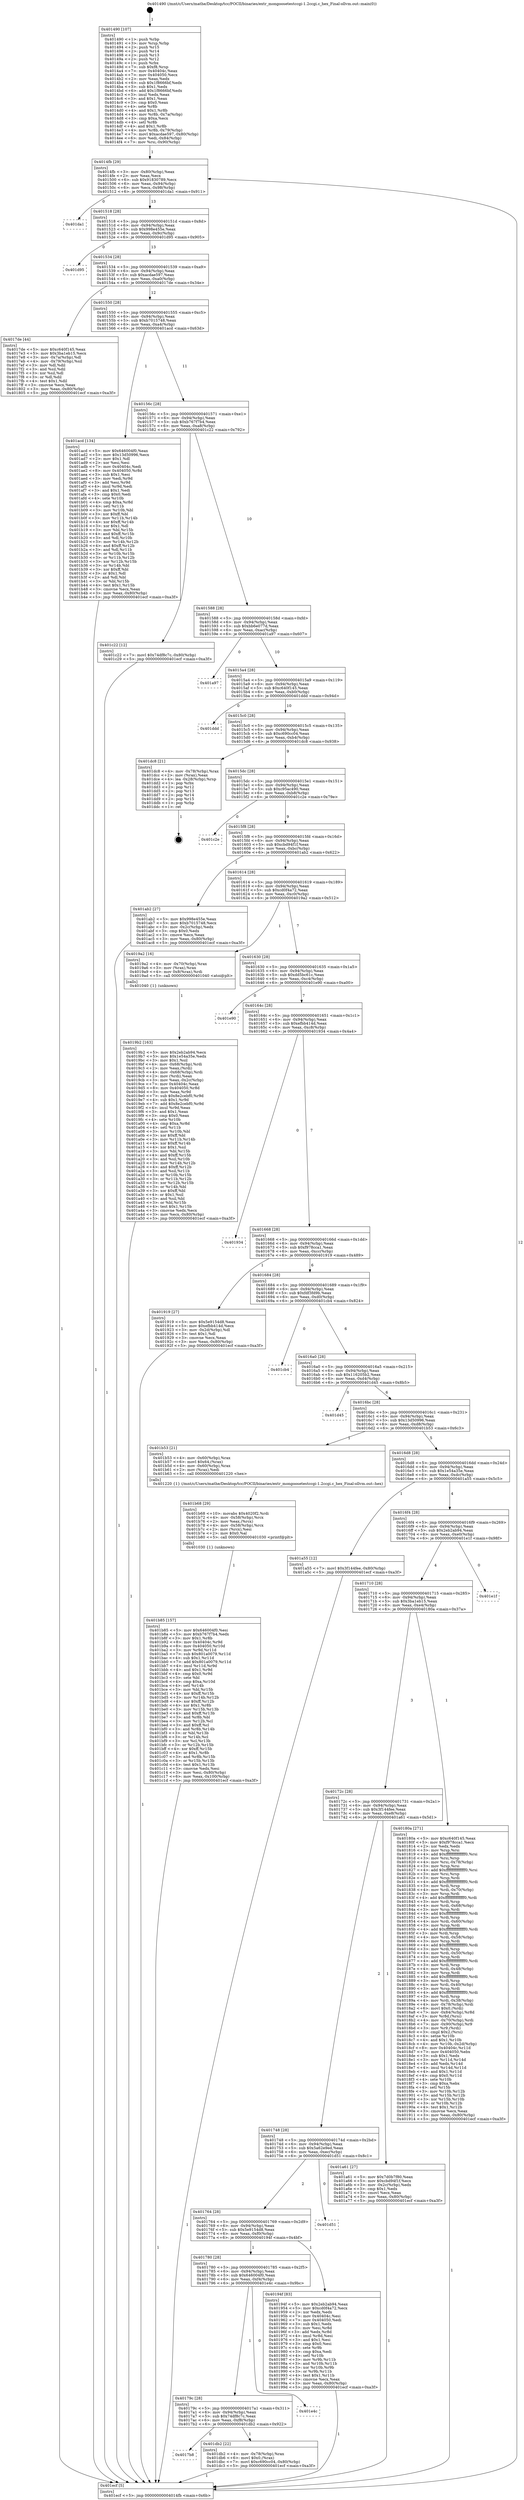 digraph "0x401490" {
  label = "0x401490 (/mnt/c/Users/mathe/Desktop/tcc/POCII/binaries/extr_mongoosetestccgi-1.2ccgi.c_hex_Final-ollvm.out::main(0))"
  labelloc = "t"
  node[shape=record]

  Entry [label="",width=0.3,height=0.3,shape=circle,fillcolor=black,style=filled]
  "0x4014fb" [label="{
     0x4014fb [29]\l
     | [instrs]\l
     &nbsp;&nbsp;0x4014fb \<+3\>: mov -0x80(%rbp),%eax\l
     &nbsp;&nbsp;0x4014fe \<+2\>: mov %eax,%ecx\l
     &nbsp;&nbsp;0x401500 \<+6\>: sub $0x91830789,%ecx\l
     &nbsp;&nbsp;0x401506 \<+6\>: mov %eax,-0x94(%rbp)\l
     &nbsp;&nbsp;0x40150c \<+6\>: mov %ecx,-0x98(%rbp)\l
     &nbsp;&nbsp;0x401512 \<+6\>: je 0000000000401da1 \<main+0x911\>\l
  }"]
  "0x401da1" [label="{
     0x401da1\l
  }", style=dashed]
  "0x401518" [label="{
     0x401518 [28]\l
     | [instrs]\l
     &nbsp;&nbsp;0x401518 \<+5\>: jmp 000000000040151d \<main+0x8d\>\l
     &nbsp;&nbsp;0x40151d \<+6\>: mov -0x94(%rbp),%eax\l
     &nbsp;&nbsp;0x401523 \<+5\>: sub $0x998e455e,%eax\l
     &nbsp;&nbsp;0x401528 \<+6\>: mov %eax,-0x9c(%rbp)\l
     &nbsp;&nbsp;0x40152e \<+6\>: je 0000000000401d95 \<main+0x905\>\l
  }"]
  Exit [label="",width=0.3,height=0.3,shape=circle,fillcolor=black,style=filled,peripheries=2]
  "0x401d95" [label="{
     0x401d95\l
  }", style=dashed]
  "0x401534" [label="{
     0x401534 [28]\l
     | [instrs]\l
     &nbsp;&nbsp;0x401534 \<+5\>: jmp 0000000000401539 \<main+0xa9\>\l
     &nbsp;&nbsp;0x401539 \<+6\>: mov -0x94(%rbp),%eax\l
     &nbsp;&nbsp;0x40153f \<+5\>: sub $0xacdae597,%eax\l
     &nbsp;&nbsp;0x401544 \<+6\>: mov %eax,-0xa0(%rbp)\l
     &nbsp;&nbsp;0x40154a \<+6\>: je 00000000004017de \<main+0x34e\>\l
  }"]
  "0x4017b8" [label="{
     0x4017b8\l
  }", style=dashed]
  "0x4017de" [label="{
     0x4017de [44]\l
     | [instrs]\l
     &nbsp;&nbsp;0x4017de \<+5\>: mov $0xc640f145,%eax\l
     &nbsp;&nbsp;0x4017e3 \<+5\>: mov $0x3ba1eb15,%ecx\l
     &nbsp;&nbsp;0x4017e8 \<+3\>: mov -0x7a(%rbp),%dl\l
     &nbsp;&nbsp;0x4017eb \<+4\>: mov -0x79(%rbp),%sil\l
     &nbsp;&nbsp;0x4017ef \<+3\>: mov %dl,%dil\l
     &nbsp;&nbsp;0x4017f2 \<+3\>: and %sil,%dil\l
     &nbsp;&nbsp;0x4017f5 \<+3\>: xor %sil,%dl\l
     &nbsp;&nbsp;0x4017f8 \<+3\>: or %dl,%dil\l
     &nbsp;&nbsp;0x4017fb \<+4\>: test $0x1,%dil\l
     &nbsp;&nbsp;0x4017ff \<+3\>: cmovne %ecx,%eax\l
     &nbsp;&nbsp;0x401802 \<+3\>: mov %eax,-0x80(%rbp)\l
     &nbsp;&nbsp;0x401805 \<+5\>: jmp 0000000000401ecf \<main+0xa3f\>\l
  }"]
  "0x401550" [label="{
     0x401550 [28]\l
     | [instrs]\l
     &nbsp;&nbsp;0x401550 \<+5\>: jmp 0000000000401555 \<main+0xc5\>\l
     &nbsp;&nbsp;0x401555 \<+6\>: mov -0x94(%rbp),%eax\l
     &nbsp;&nbsp;0x40155b \<+5\>: sub $0xb7015748,%eax\l
     &nbsp;&nbsp;0x401560 \<+6\>: mov %eax,-0xa4(%rbp)\l
     &nbsp;&nbsp;0x401566 \<+6\>: je 0000000000401acd \<main+0x63d\>\l
  }"]
  "0x401ecf" [label="{
     0x401ecf [5]\l
     | [instrs]\l
     &nbsp;&nbsp;0x401ecf \<+5\>: jmp 00000000004014fb \<main+0x6b\>\l
  }"]
  "0x401490" [label="{
     0x401490 [107]\l
     | [instrs]\l
     &nbsp;&nbsp;0x401490 \<+1\>: push %rbp\l
     &nbsp;&nbsp;0x401491 \<+3\>: mov %rsp,%rbp\l
     &nbsp;&nbsp;0x401494 \<+2\>: push %r15\l
     &nbsp;&nbsp;0x401496 \<+2\>: push %r14\l
     &nbsp;&nbsp;0x401498 \<+2\>: push %r13\l
     &nbsp;&nbsp;0x40149a \<+2\>: push %r12\l
     &nbsp;&nbsp;0x40149c \<+1\>: push %rbx\l
     &nbsp;&nbsp;0x40149d \<+7\>: sub $0xf8,%rsp\l
     &nbsp;&nbsp;0x4014a4 \<+7\>: mov 0x40404c,%eax\l
     &nbsp;&nbsp;0x4014ab \<+7\>: mov 0x404050,%ecx\l
     &nbsp;&nbsp;0x4014b2 \<+2\>: mov %eax,%edx\l
     &nbsp;&nbsp;0x4014b4 \<+6\>: sub $0x1f8666bf,%edx\l
     &nbsp;&nbsp;0x4014ba \<+3\>: sub $0x1,%edx\l
     &nbsp;&nbsp;0x4014bd \<+6\>: add $0x1f8666bf,%edx\l
     &nbsp;&nbsp;0x4014c3 \<+3\>: imul %edx,%eax\l
     &nbsp;&nbsp;0x4014c6 \<+3\>: and $0x1,%eax\l
     &nbsp;&nbsp;0x4014c9 \<+3\>: cmp $0x0,%eax\l
     &nbsp;&nbsp;0x4014cc \<+4\>: sete %r8b\l
     &nbsp;&nbsp;0x4014d0 \<+4\>: and $0x1,%r8b\l
     &nbsp;&nbsp;0x4014d4 \<+4\>: mov %r8b,-0x7a(%rbp)\l
     &nbsp;&nbsp;0x4014d8 \<+3\>: cmp $0xa,%ecx\l
     &nbsp;&nbsp;0x4014db \<+4\>: setl %r8b\l
     &nbsp;&nbsp;0x4014df \<+4\>: and $0x1,%r8b\l
     &nbsp;&nbsp;0x4014e3 \<+4\>: mov %r8b,-0x79(%rbp)\l
     &nbsp;&nbsp;0x4014e7 \<+7\>: movl $0xacdae597,-0x80(%rbp)\l
     &nbsp;&nbsp;0x4014ee \<+6\>: mov %edi,-0x84(%rbp)\l
     &nbsp;&nbsp;0x4014f4 \<+7\>: mov %rsi,-0x90(%rbp)\l
  }"]
  "0x401db2" [label="{
     0x401db2 [22]\l
     | [instrs]\l
     &nbsp;&nbsp;0x401db2 \<+4\>: mov -0x78(%rbp),%rax\l
     &nbsp;&nbsp;0x401db6 \<+6\>: movl $0x0,(%rax)\l
     &nbsp;&nbsp;0x401dbc \<+7\>: movl $0xc690cc04,-0x80(%rbp)\l
     &nbsp;&nbsp;0x401dc3 \<+5\>: jmp 0000000000401ecf \<main+0xa3f\>\l
  }"]
  "0x401acd" [label="{
     0x401acd [134]\l
     | [instrs]\l
     &nbsp;&nbsp;0x401acd \<+5\>: mov $0x646004f0,%eax\l
     &nbsp;&nbsp;0x401ad2 \<+5\>: mov $0x13d50996,%ecx\l
     &nbsp;&nbsp;0x401ad7 \<+2\>: mov $0x1,%dl\l
     &nbsp;&nbsp;0x401ad9 \<+2\>: xor %esi,%esi\l
     &nbsp;&nbsp;0x401adb \<+7\>: mov 0x40404c,%edi\l
     &nbsp;&nbsp;0x401ae2 \<+8\>: mov 0x404050,%r8d\l
     &nbsp;&nbsp;0x401aea \<+3\>: sub $0x1,%esi\l
     &nbsp;&nbsp;0x401aed \<+3\>: mov %edi,%r9d\l
     &nbsp;&nbsp;0x401af0 \<+3\>: add %esi,%r9d\l
     &nbsp;&nbsp;0x401af3 \<+4\>: imul %r9d,%edi\l
     &nbsp;&nbsp;0x401af7 \<+3\>: and $0x1,%edi\l
     &nbsp;&nbsp;0x401afa \<+3\>: cmp $0x0,%edi\l
     &nbsp;&nbsp;0x401afd \<+4\>: sete %r10b\l
     &nbsp;&nbsp;0x401b01 \<+4\>: cmp $0xa,%r8d\l
     &nbsp;&nbsp;0x401b05 \<+4\>: setl %r11b\l
     &nbsp;&nbsp;0x401b09 \<+3\>: mov %r10b,%bl\l
     &nbsp;&nbsp;0x401b0c \<+3\>: xor $0xff,%bl\l
     &nbsp;&nbsp;0x401b0f \<+3\>: mov %r11b,%r14b\l
     &nbsp;&nbsp;0x401b12 \<+4\>: xor $0xff,%r14b\l
     &nbsp;&nbsp;0x401b16 \<+3\>: xor $0x1,%dl\l
     &nbsp;&nbsp;0x401b19 \<+3\>: mov %bl,%r15b\l
     &nbsp;&nbsp;0x401b1c \<+4\>: and $0xff,%r15b\l
     &nbsp;&nbsp;0x401b20 \<+3\>: and %dl,%r10b\l
     &nbsp;&nbsp;0x401b23 \<+3\>: mov %r14b,%r12b\l
     &nbsp;&nbsp;0x401b26 \<+4\>: and $0xff,%r12b\l
     &nbsp;&nbsp;0x401b2a \<+3\>: and %dl,%r11b\l
     &nbsp;&nbsp;0x401b2d \<+3\>: or %r10b,%r15b\l
     &nbsp;&nbsp;0x401b30 \<+3\>: or %r11b,%r12b\l
     &nbsp;&nbsp;0x401b33 \<+3\>: xor %r12b,%r15b\l
     &nbsp;&nbsp;0x401b36 \<+3\>: or %r14b,%bl\l
     &nbsp;&nbsp;0x401b39 \<+3\>: xor $0xff,%bl\l
     &nbsp;&nbsp;0x401b3c \<+3\>: or $0x1,%dl\l
     &nbsp;&nbsp;0x401b3f \<+2\>: and %dl,%bl\l
     &nbsp;&nbsp;0x401b41 \<+3\>: or %bl,%r15b\l
     &nbsp;&nbsp;0x401b44 \<+4\>: test $0x1,%r15b\l
     &nbsp;&nbsp;0x401b48 \<+3\>: cmovne %ecx,%eax\l
     &nbsp;&nbsp;0x401b4b \<+3\>: mov %eax,-0x80(%rbp)\l
     &nbsp;&nbsp;0x401b4e \<+5\>: jmp 0000000000401ecf \<main+0xa3f\>\l
  }"]
  "0x40156c" [label="{
     0x40156c [28]\l
     | [instrs]\l
     &nbsp;&nbsp;0x40156c \<+5\>: jmp 0000000000401571 \<main+0xe1\>\l
     &nbsp;&nbsp;0x401571 \<+6\>: mov -0x94(%rbp),%eax\l
     &nbsp;&nbsp;0x401577 \<+5\>: sub $0xb767f7b4,%eax\l
     &nbsp;&nbsp;0x40157c \<+6\>: mov %eax,-0xa8(%rbp)\l
     &nbsp;&nbsp;0x401582 \<+6\>: je 0000000000401c22 \<main+0x792\>\l
  }"]
  "0x40179c" [label="{
     0x40179c [28]\l
     | [instrs]\l
     &nbsp;&nbsp;0x40179c \<+5\>: jmp 00000000004017a1 \<main+0x311\>\l
     &nbsp;&nbsp;0x4017a1 \<+6\>: mov -0x94(%rbp),%eax\l
     &nbsp;&nbsp;0x4017a7 \<+5\>: sub $0x74df8c7c,%eax\l
     &nbsp;&nbsp;0x4017ac \<+6\>: mov %eax,-0xf8(%rbp)\l
     &nbsp;&nbsp;0x4017b2 \<+6\>: je 0000000000401db2 \<main+0x922\>\l
  }"]
  "0x401c22" [label="{
     0x401c22 [12]\l
     | [instrs]\l
     &nbsp;&nbsp;0x401c22 \<+7\>: movl $0x74df8c7c,-0x80(%rbp)\l
     &nbsp;&nbsp;0x401c29 \<+5\>: jmp 0000000000401ecf \<main+0xa3f\>\l
  }"]
  "0x401588" [label="{
     0x401588 [28]\l
     | [instrs]\l
     &nbsp;&nbsp;0x401588 \<+5\>: jmp 000000000040158d \<main+0xfd\>\l
     &nbsp;&nbsp;0x40158d \<+6\>: mov -0x94(%rbp),%eax\l
     &nbsp;&nbsp;0x401593 \<+5\>: sub $0xbb6e077d,%eax\l
     &nbsp;&nbsp;0x401598 \<+6\>: mov %eax,-0xac(%rbp)\l
     &nbsp;&nbsp;0x40159e \<+6\>: je 0000000000401a97 \<main+0x607\>\l
  }"]
  "0x401e4c" [label="{
     0x401e4c\l
  }", style=dashed]
  "0x401a97" [label="{
     0x401a97\l
  }", style=dashed]
  "0x4015a4" [label="{
     0x4015a4 [28]\l
     | [instrs]\l
     &nbsp;&nbsp;0x4015a4 \<+5\>: jmp 00000000004015a9 \<main+0x119\>\l
     &nbsp;&nbsp;0x4015a9 \<+6\>: mov -0x94(%rbp),%eax\l
     &nbsp;&nbsp;0x4015af \<+5\>: sub $0xc640f145,%eax\l
     &nbsp;&nbsp;0x4015b4 \<+6\>: mov %eax,-0xb0(%rbp)\l
     &nbsp;&nbsp;0x4015ba \<+6\>: je 0000000000401ddd \<main+0x94d\>\l
  }"]
  "0x401b85" [label="{
     0x401b85 [157]\l
     | [instrs]\l
     &nbsp;&nbsp;0x401b85 \<+5\>: mov $0x646004f0,%esi\l
     &nbsp;&nbsp;0x401b8a \<+5\>: mov $0xb767f7b4,%edx\l
     &nbsp;&nbsp;0x401b8f \<+3\>: mov $0x1,%r8b\l
     &nbsp;&nbsp;0x401b92 \<+8\>: mov 0x40404c,%r9d\l
     &nbsp;&nbsp;0x401b9a \<+8\>: mov 0x404050,%r10d\l
     &nbsp;&nbsp;0x401ba2 \<+3\>: mov %r9d,%r11d\l
     &nbsp;&nbsp;0x401ba5 \<+7\>: sub $0x801a0079,%r11d\l
     &nbsp;&nbsp;0x401bac \<+4\>: sub $0x1,%r11d\l
     &nbsp;&nbsp;0x401bb0 \<+7\>: add $0x801a0079,%r11d\l
     &nbsp;&nbsp;0x401bb7 \<+4\>: imul %r11d,%r9d\l
     &nbsp;&nbsp;0x401bbb \<+4\>: and $0x1,%r9d\l
     &nbsp;&nbsp;0x401bbf \<+4\>: cmp $0x0,%r9d\l
     &nbsp;&nbsp;0x401bc3 \<+3\>: sete %bl\l
     &nbsp;&nbsp;0x401bc6 \<+4\>: cmp $0xa,%r10d\l
     &nbsp;&nbsp;0x401bca \<+4\>: setl %r14b\l
     &nbsp;&nbsp;0x401bce \<+3\>: mov %bl,%r15b\l
     &nbsp;&nbsp;0x401bd1 \<+4\>: xor $0xff,%r15b\l
     &nbsp;&nbsp;0x401bd5 \<+3\>: mov %r14b,%r12b\l
     &nbsp;&nbsp;0x401bd8 \<+4\>: xor $0xff,%r12b\l
     &nbsp;&nbsp;0x401bdc \<+4\>: xor $0x1,%r8b\l
     &nbsp;&nbsp;0x401be0 \<+3\>: mov %r15b,%r13b\l
     &nbsp;&nbsp;0x401be3 \<+4\>: and $0xff,%r13b\l
     &nbsp;&nbsp;0x401be7 \<+3\>: and %r8b,%bl\l
     &nbsp;&nbsp;0x401bea \<+3\>: mov %r12b,%cl\l
     &nbsp;&nbsp;0x401bed \<+3\>: and $0xff,%cl\l
     &nbsp;&nbsp;0x401bf0 \<+3\>: and %r8b,%r14b\l
     &nbsp;&nbsp;0x401bf3 \<+3\>: or %bl,%r13b\l
     &nbsp;&nbsp;0x401bf6 \<+3\>: or %r14b,%cl\l
     &nbsp;&nbsp;0x401bf9 \<+3\>: xor %cl,%r13b\l
     &nbsp;&nbsp;0x401bfc \<+3\>: or %r12b,%r15b\l
     &nbsp;&nbsp;0x401bff \<+4\>: xor $0xff,%r15b\l
     &nbsp;&nbsp;0x401c03 \<+4\>: or $0x1,%r8b\l
     &nbsp;&nbsp;0x401c07 \<+3\>: and %r8b,%r15b\l
     &nbsp;&nbsp;0x401c0a \<+3\>: or %r15b,%r13b\l
     &nbsp;&nbsp;0x401c0d \<+4\>: test $0x1,%r13b\l
     &nbsp;&nbsp;0x401c11 \<+3\>: cmovne %edx,%esi\l
     &nbsp;&nbsp;0x401c14 \<+3\>: mov %esi,-0x80(%rbp)\l
     &nbsp;&nbsp;0x401c17 \<+6\>: mov %eax,-0x100(%rbp)\l
     &nbsp;&nbsp;0x401c1d \<+5\>: jmp 0000000000401ecf \<main+0xa3f\>\l
  }"]
  "0x401ddd" [label="{
     0x401ddd\l
  }", style=dashed]
  "0x4015c0" [label="{
     0x4015c0 [28]\l
     | [instrs]\l
     &nbsp;&nbsp;0x4015c0 \<+5\>: jmp 00000000004015c5 \<main+0x135\>\l
     &nbsp;&nbsp;0x4015c5 \<+6\>: mov -0x94(%rbp),%eax\l
     &nbsp;&nbsp;0x4015cb \<+5\>: sub $0xc690cc04,%eax\l
     &nbsp;&nbsp;0x4015d0 \<+6\>: mov %eax,-0xb4(%rbp)\l
     &nbsp;&nbsp;0x4015d6 \<+6\>: je 0000000000401dc8 \<main+0x938\>\l
  }"]
  "0x401b68" [label="{
     0x401b68 [29]\l
     | [instrs]\l
     &nbsp;&nbsp;0x401b68 \<+10\>: movabs $0x4020f2,%rdi\l
     &nbsp;&nbsp;0x401b72 \<+4\>: mov -0x58(%rbp),%rcx\l
     &nbsp;&nbsp;0x401b76 \<+2\>: mov %eax,(%rcx)\l
     &nbsp;&nbsp;0x401b78 \<+4\>: mov -0x58(%rbp),%rcx\l
     &nbsp;&nbsp;0x401b7c \<+2\>: mov (%rcx),%esi\l
     &nbsp;&nbsp;0x401b7e \<+2\>: mov $0x0,%al\l
     &nbsp;&nbsp;0x401b80 \<+5\>: call 0000000000401030 \<printf@plt\>\l
     | [calls]\l
     &nbsp;&nbsp;0x401030 \{1\} (unknown)\l
  }"]
  "0x401dc8" [label="{
     0x401dc8 [21]\l
     | [instrs]\l
     &nbsp;&nbsp;0x401dc8 \<+4\>: mov -0x78(%rbp),%rax\l
     &nbsp;&nbsp;0x401dcc \<+2\>: mov (%rax),%eax\l
     &nbsp;&nbsp;0x401dce \<+4\>: lea -0x28(%rbp),%rsp\l
     &nbsp;&nbsp;0x401dd2 \<+1\>: pop %rbx\l
     &nbsp;&nbsp;0x401dd3 \<+2\>: pop %r12\l
     &nbsp;&nbsp;0x401dd5 \<+2\>: pop %r13\l
     &nbsp;&nbsp;0x401dd7 \<+2\>: pop %r14\l
     &nbsp;&nbsp;0x401dd9 \<+2\>: pop %r15\l
     &nbsp;&nbsp;0x401ddb \<+1\>: pop %rbp\l
     &nbsp;&nbsp;0x401ddc \<+1\>: ret\l
  }"]
  "0x4015dc" [label="{
     0x4015dc [28]\l
     | [instrs]\l
     &nbsp;&nbsp;0x4015dc \<+5\>: jmp 00000000004015e1 \<main+0x151\>\l
     &nbsp;&nbsp;0x4015e1 \<+6\>: mov -0x94(%rbp),%eax\l
     &nbsp;&nbsp;0x4015e7 \<+5\>: sub $0xc95ac490,%eax\l
     &nbsp;&nbsp;0x4015ec \<+6\>: mov %eax,-0xb8(%rbp)\l
     &nbsp;&nbsp;0x4015f2 \<+6\>: je 0000000000401c2e \<main+0x79e\>\l
  }"]
  "0x4019b2" [label="{
     0x4019b2 [163]\l
     | [instrs]\l
     &nbsp;&nbsp;0x4019b2 \<+5\>: mov $0x2eb2ab94,%ecx\l
     &nbsp;&nbsp;0x4019b7 \<+5\>: mov $0x1e54a35e,%edx\l
     &nbsp;&nbsp;0x4019bc \<+3\>: mov $0x1,%sil\l
     &nbsp;&nbsp;0x4019bf \<+4\>: mov -0x68(%rbp),%rdi\l
     &nbsp;&nbsp;0x4019c3 \<+2\>: mov %eax,(%rdi)\l
     &nbsp;&nbsp;0x4019c5 \<+4\>: mov -0x68(%rbp),%rdi\l
     &nbsp;&nbsp;0x4019c9 \<+2\>: mov (%rdi),%eax\l
     &nbsp;&nbsp;0x4019cb \<+3\>: mov %eax,-0x2c(%rbp)\l
     &nbsp;&nbsp;0x4019ce \<+7\>: mov 0x40404c,%eax\l
     &nbsp;&nbsp;0x4019d5 \<+8\>: mov 0x404050,%r8d\l
     &nbsp;&nbsp;0x4019dd \<+3\>: mov %eax,%r9d\l
     &nbsp;&nbsp;0x4019e0 \<+7\>: sub $0x8e2cebf0,%r9d\l
     &nbsp;&nbsp;0x4019e7 \<+4\>: sub $0x1,%r9d\l
     &nbsp;&nbsp;0x4019eb \<+7\>: add $0x8e2cebf0,%r9d\l
     &nbsp;&nbsp;0x4019f2 \<+4\>: imul %r9d,%eax\l
     &nbsp;&nbsp;0x4019f6 \<+3\>: and $0x1,%eax\l
     &nbsp;&nbsp;0x4019f9 \<+3\>: cmp $0x0,%eax\l
     &nbsp;&nbsp;0x4019fc \<+4\>: sete %r10b\l
     &nbsp;&nbsp;0x401a00 \<+4\>: cmp $0xa,%r8d\l
     &nbsp;&nbsp;0x401a04 \<+4\>: setl %r11b\l
     &nbsp;&nbsp;0x401a08 \<+3\>: mov %r10b,%bl\l
     &nbsp;&nbsp;0x401a0b \<+3\>: xor $0xff,%bl\l
     &nbsp;&nbsp;0x401a0e \<+3\>: mov %r11b,%r14b\l
     &nbsp;&nbsp;0x401a11 \<+4\>: xor $0xff,%r14b\l
     &nbsp;&nbsp;0x401a15 \<+4\>: xor $0x1,%sil\l
     &nbsp;&nbsp;0x401a19 \<+3\>: mov %bl,%r15b\l
     &nbsp;&nbsp;0x401a1c \<+4\>: and $0xff,%r15b\l
     &nbsp;&nbsp;0x401a20 \<+3\>: and %sil,%r10b\l
     &nbsp;&nbsp;0x401a23 \<+3\>: mov %r14b,%r12b\l
     &nbsp;&nbsp;0x401a26 \<+4\>: and $0xff,%r12b\l
     &nbsp;&nbsp;0x401a2a \<+3\>: and %sil,%r11b\l
     &nbsp;&nbsp;0x401a2d \<+3\>: or %r10b,%r15b\l
     &nbsp;&nbsp;0x401a30 \<+3\>: or %r11b,%r12b\l
     &nbsp;&nbsp;0x401a33 \<+3\>: xor %r12b,%r15b\l
     &nbsp;&nbsp;0x401a36 \<+3\>: or %r14b,%bl\l
     &nbsp;&nbsp;0x401a39 \<+3\>: xor $0xff,%bl\l
     &nbsp;&nbsp;0x401a3c \<+4\>: or $0x1,%sil\l
     &nbsp;&nbsp;0x401a40 \<+3\>: and %sil,%bl\l
     &nbsp;&nbsp;0x401a43 \<+3\>: or %bl,%r15b\l
     &nbsp;&nbsp;0x401a46 \<+4\>: test $0x1,%r15b\l
     &nbsp;&nbsp;0x401a4a \<+3\>: cmovne %edx,%ecx\l
     &nbsp;&nbsp;0x401a4d \<+3\>: mov %ecx,-0x80(%rbp)\l
     &nbsp;&nbsp;0x401a50 \<+5\>: jmp 0000000000401ecf \<main+0xa3f\>\l
  }"]
  "0x401c2e" [label="{
     0x401c2e\l
  }", style=dashed]
  "0x4015f8" [label="{
     0x4015f8 [28]\l
     | [instrs]\l
     &nbsp;&nbsp;0x4015f8 \<+5\>: jmp 00000000004015fd \<main+0x16d\>\l
     &nbsp;&nbsp;0x4015fd \<+6\>: mov -0x94(%rbp),%eax\l
     &nbsp;&nbsp;0x401603 \<+5\>: sub $0xcbd94f1f,%eax\l
     &nbsp;&nbsp;0x401608 \<+6\>: mov %eax,-0xbc(%rbp)\l
     &nbsp;&nbsp;0x40160e \<+6\>: je 0000000000401ab2 \<main+0x622\>\l
  }"]
  "0x401780" [label="{
     0x401780 [28]\l
     | [instrs]\l
     &nbsp;&nbsp;0x401780 \<+5\>: jmp 0000000000401785 \<main+0x2f5\>\l
     &nbsp;&nbsp;0x401785 \<+6\>: mov -0x94(%rbp),%eax\l
     &nbsp;&nbsp;0x40178b \<+5\>: sub $0x646004f0,%eax\l
     &nbsp;&nbsp;0x401790 \<+6\>: mov %eax,-0xf4(%rbp)\l
     &nbsp;&nbsp;0x401796 \<+6\>: je 0000000000401e4c \<main+0x9bc\>\l
  }"]
  "0x401ab2" [label="{
     0x401ab2 [27]\l
     | [instrs]\l
     &nbsp;&nbsp;0x401ab2 \<+5\>: mov $0x998e455e,%eax\l
     &nbsp;&nbsp;0x401ab7 \<+5\>: mov $0xb7015748,%ecx\l
     &nbsp;&nbsp;0x401abc \<+3\>: mov -0x2c(%rbp),%edx\l
     &nbsp;&nbsp;0x401abf \<+3\>: cmp $0x0,%edx\l
     &nbsp;&nbsp;0x401ac2 \<+3\>: cmove %ecx,%eax\l
     &nbsp;&nbsp;0x401ac5 \<+3\>: mov %eax,-0x80(%rbp)\l
     &nbsp;&nbsp;0x401ac8 \<+5\>: jmp 0000000000401ecf \<main+0xa3f\>\l
  }"]
  "0x401614" [label="{
     0x401614 [28]\l
     | [instrs]\l
     &nbsp;&nbsp;0x401614 \<+5\>: jmp 0000000000401619 \<main+0x189\>\l
     &nbsp;&nbsp;0x401619 \<+6\>: mov -0x94(%rbp),%eax\l
     &nbsp;&nbsp;0x40161f \<+5\>: sub $0xcd0f4a72,%eax\l
     &nbsp;&nbsp;0x401624 \<+6\>: mov %eax,-0xc0(%rbp)\l
     &nbsp;&nbsp;0x40162a \<+6\>: je 00000000004019a2 \<main+0x512\>\l
  }"]
  "0x40194f" [label="{
     0x40194f [83]\l
     | [instrs]\l
     &nbsp;&nbsp;0x40194f \<+5\>: mov $0x2eb2ab94,%eax\l
     &nbsp;&nbsp;0x401954 \<+5\>: mov $0xcd0f4a72,%ecx\l
     &nbsp;&nbsp;0x401959 \<+2\>: xor %edx,%edx\l
     &nbsp;&nbsp;0x40195b \<+7\>: mov 0x40404c,%esi\l
     &nbsp;&nbsp;0x401962 \<+7\>: mov 0x404050,%edi\l
     &nbsp;&nbsp;0x401969 \<+3\>: sub $0x1,%edx\l
     &nbsp;&nbsp;0x40196c \<+3\>: mov %esi,%r8d\l
     &nbsp;&nbsp;0x40196f \<+3\>: add %edx,%r8d\l
     &nbsp;&nbsp;0x401972 \<+4\>: imul %r8d,%esi\l
     &nbsp;&nbsp;0x401976 \<+3\>: and $0x1,%esi\l
     &nbsp;&nbsp;0x401979 \<+3\>: cmp $0x0,%esi\l
     &nbsp;&nbsp;0x40197c \<+4\>: sete %r9b\l
     &nbsp;&nbsp;0x401980 \<+3\>: cmp $0xa,%edi\l
     &nbsp;&nbsp;0x401983 \<+4\>: setl %r10b\l
     &nbsp;&nbsp;0x401987 \<+3\>: mov %r9b,%r11b\l
     &nbsp;&nbsp;0x40198a \<+3\>: and %r10b,%r11b\l
     &nbsp;&nbsp;0x40198d \<+3\>: xor %r10b,%r9b\l
     &nbsp;&nbsp;0x401990 \<+3\>: or %r9b,%r11b\l
     &nbsp;&nbsp;0x401993 \<+4\>: test $0x1,%r11b\l
     &nbsp;&nbsp;0x401997 \<+3\>: cmovne %ecx,%eax\l
     &nbsp;&nbsp;0x40199a \<+3\>: mov %eax,-0x80(%rbp)\l
     &nbsp;&nbsp;0x40199d \<+5\>: jmp 0000000000401ecf \<main+0xa3f\>\l
  }"]
  "0x4019a2" [label="{
     0x4019a2 [16]\l
     | [instrs]\l
     &nbsp;&nbsp;0x4019a2 \<+4\>: mov -0x70(%rbp),%rax\l
     &nbsp;&nbsp;0x4019a6 \<+3\>: mov (%rax),%rax\l
     &nbsp;&nbsp;0x4019a9 \<+4\>: mov 0x8(%rax),%rdi\l
     &nbsp;&nbsp;0x4019ad \<+5\>: call 0000000000401040 \<atoi@plt\>\l
     | [calls]\l
     &nbsp;&nbsp;0x401040 \{1\} (unknown)\l
  }"]
  "0x401630" [label="{
     0x401630 [28]\l
     | [instrs]\l
     &nbsp;&nbsp;0x401630 \<+5\>: jmp 0000000000401635 \<main+0x1a5\>\l
     &nbsp;&nbsp;0x401635 \<+6\>: mov -0x94(%rbp),%eax\l
     &nbsp;&nbsp;0x40163b \<+5\>: sub $0xdd5bc61c,%eax\l
     &nbsp;&nbsp;0x401640 \<+6\>: mov %eax,-0xc4(%rbp)\l
     &nbsp;&nbsp;0x401646 \<+6\>: je 0000000000401e90 \<main+0xa00\>\l
  }"]
  "0x401764" [label="{
     0x401764 [28]\l
     | [instrs]\l
     &nbsp;&nbsp;0x401764 \<+5\>: jmp 0000000000401769 \<main+0x2d9\>\l
     &nbsp;&nbsp;0x401769 \<+6\>: mov -0x94(%rbp),%eax\l
     &nbsp;&nbsp;0x40176f \<+5\>: sub $0x5e9154d8,%eax\l
     &nbsp;&nbsp;0x401774 \<+6\>: mov %eax,-0xf0(%rbp)\l
     &nbsp;&nbsp;0x40177a \<+6\>: je 000000000040194f \<main+0x4bf\>\l
  }"]
  "0x401e90" [label="{
     0x401e90\l
  }", style=dashed]
  "0x40164c" [label="{
     0x40164c [28]\l
     | [instrs]\l
     &nbsp;&nbsp;0x40164c \<+5\>: jmp 0000000000401651 \<main+0x1c1\>\l
     &nbsp;&nbsp;0x401651 \<+6\>: mov -0x94(%rbp),%eax\l
     &nbsp;&nbsp;0x401657 \<+5\>: sub $0xefbb414d,%eax\l
     &nbsp;&nbsp;0x40165c \<+6\>: mov %eax,-0xc8(%rbp)\l
     &nbsp;&nbsp;0x401662 \<+6\>: je 0000000000401934 \<main+0x4a4\>\l
  }"]
  "0x401d51" [label="{
     0x401d51\l
  }", style=dashed]
  "0x401934" [label="{
     0x401934\l
  }", style=dashed]
  "0x401668" [label="{
     0x401668 [28]\l
     | [instrs]\l
     &nbsp;&nbsp;0x401668 \<+5\>: jmp 000000000040166d \<main+0x1dd\>\l
     &nbsp;&nbsp;0x40166d \<+6\>: mov -0x94(%rbp),%eax\l
     &nbsp;&nbsp;0x401673 \<+5\>: sub $0xf978cca1,%eax\l
     &nbsp;&nbsp;0x401678 \<+6\>: mov %eax,-0xcc(%rbp)\l
     &nbsp;&nbsp;0x40167e \<+6\>: je 0000000000401919 \<main+0x489\>\l
  }"]
  "0x401748" [label="{
     0x401748 [28]\l
     | [instrs]\l
     &nbsp;&nbsp;0x401748 \<+5\>: jmp 000000000040174d \<main+0x2bd\>\l
     &nbsp;&nbsp;0x40174d \<+6\>: mov -0x94(%rbp),%eax\l
     &nbsp;&nbsp;0x401753 \<+5\>: sub $0x5a62e9ed,%eax\l
     &nbsp;&nbsp;0x401758 \<+6\>: mov %eax,-0xec(%rbp)\l
     &nbsp;&nbsp;0x40175e \<+6\>: je 0000000000401d51 \<main+0x8c1\>\l
  }"]
  "0x401919" [label="{
     0x401919 [27]\l
     | [instrs]\l
     &nbsp;&nbsp;0x401919 \<+5\>: mov $0x5e9154d8,%eax\l
     &nbsp;&nbsp;0x40191e \<+5\>: mov $0xefbb414d,%ecx\l
     &nbsp;&nbsp;0x401923 \<+3\>: mov -0x2d(%rbp),%dl\l
     &nbsp;&nbsp;0x401926 \<+3\>: test $0x1,%dl\l
     &nbsp;&nbsp;0x401929 \<+3\>: cmovne %ecx,%eax\l
     &nbsp;&nbsp;0x40192c \<+3\>: mov %eax,-0x80(%rbp)\l
     &nbsp;&nbsp;0x40192f \<+5\>: jmp 0000000000401ecf \<main+0xa3f\>\l
  }"]
  "0x401684" [label="{
     0x401684 [28]\l
     | [instrs]\l
     &nbsp;&nbsp;0x401684 \<+5\>: jmp 0000000000401689 \<main+0x1f9\>\l
     &nbsp;&nbsp;0x401689 \<+6\>: mov -0x94(%rbp),%eax\l
     &nbsp;&nbsp;0x40168f \<+5\>: sub $0xfdf3fd9b,%eax\l
     &nbsp;&nbsp;0x401694 \<+6\>: mov %eax,-0xd0(%rbp)\l
     &nbsp;&nbsp;0x40169a \<+6\>: je 0000000000401cb4 \<main+0x824\>\l
  }"]
  "0x401a61" [label="{
     0x401a61 [27]\l
     | [instrs]\l
     &nbsp;&nbsp;0x401a61 \<+5\>: mov $0x7d0b7f80,%eax\l
     &nbsp;&nbsp;0x401a66 \<+5\>: mov $0xcbd94f1f,%ecx\l
     &nbsp;&nbsp;0x401a6b \<+3\>: mov -0x2c(%rbp),%edx\l
     &nbsp;&nbsp;0x401a6e \<+3\>: cmp $0x1,%edx\l
     &nbsp;&nbsp;0x401a71 \<+3\>: cmovl %ecx,%eax\l
     &nbsp;&nbsp;0x401a74 \<+3\>: mov %eax,-0x80(%rbp)\l
     &nbsp;&nbsp;0x401a77 \<+5\>: jmp 0000000000401ecf \<main+0xa3f\>\l
  }"]
  "0x401cb4" [label="{
     0x401cb4\l
  }", style=dashed]
  "0x4016a0" [label="{
     0x4016a0 [28]\l
     | [instrs]\l
     &nbsp;&nbsp;0x4016a0 \<+5\>: jmp 00000000004016a5 \<main+0x215\>\l
     &nbsp;&nbsp;0x4016a5 \<+6\>: mov -0x94(%rbp),%eax\l
     &nbsp;&nbsp;0x4016ab \<+5\>: sub $0x116205b2,%eax\l
     &nbsp;&nbsp;0x4016b0 \<+6\>: mov %eax,-0xd4(%rbp)\l
     &nbsp;&nbsp;0x4016b6 \<+6\>: je 0000000000401d45 \<main+0x8b5\>\l
  }"]
  "0x40172c" [label="{
     0x40172c [28]\l
     | [instrs]\l
     &nbsp;&nbsp;0x40172c \<+5\>: jmp 0000000000401731 \<main+0x2a1\>\l
     &nbsp;&nbsp;0x401731 \<+6\>: mov -0x94(%rbp),%eax\l
     &nbsp;&nbsp;0x401737 \<+5\>: sub $0x3f144fee,%eax\l
     &nbsp;&nbsp;0x40173c \<+6\>: mov %eax,-0xe8(%rbp)\l
     &nbsp;&nbsp;0x401742 \<+6\>: je 0000000000401a61 \<main+0x5d1\>\l
  }"]
  "0x401d45" [label="{
     0x401d45\l
  }", style=dashed]
  "0x4016bc" [label="{
     0x4016bc [28]\l
     | [instrs]\l
     &nbsp;&nbsp;0x4016bc \<+5\>: jmp 00000000004016c1 \<main+0x231\>\l
     &nbsp;&nbsp;0x4016c1 \<+6\>: mov -0x94(%rbp),%eax\l
     &nbsp;&nbsp;0x4016c7 \<+5\>: sub $0x13d50996,%eax\l
     &nbsp;&nbsp;0x4016cc \<+6\>: mov %eax,-0xd8(%rbp)\l
     &nbsp;&nbsp;0x4016d2 \<+6\>: je 0000000000401b53 \<main+0x6c3\>\l
  }"]
  "0x40180a" [label="{
     0x40180a [271]\l
     | [instrs]\l
     &nbsp;&nbsp;0x40180a \<+5\>: mov $0xc640f145,%eax\l
     &nbsp;&nbsp;0x40180f \<+5\>: mov $0xf978cca1,%ecx\l
     &nbsp;&nbsp;0x401814 \<+2\>: xor %edx,%edx\l
     &nbsp;&nbsp;0x401816 \<+3\>: mov %rsp,%rsi\l
     &nbsp;&nbsp;0x401819 \<+4\>: add $0xfffffffffffffff0,%rsi\l
     &nbsp;&nbsp;0x40181d \<+3\>: mov %rsi,%rsp\l
     &nbsp;&nbsp;0x401820 \<+4\>: mov %rsi,-0x78(%rbp)\l
     &nbsp;&nbsp;0x401824 \<+3\>: mov %rsp,%rsi\l
     &nbsp;&nbsp;0x401827 \<+4\>: add $0xfffffffffffffff0,%rsi\l
     &nbsp;&nbsp;0x40182b \<+3\>: mov %rsi,%rsp\l
     &nbsp;&nbsp;0x40182e \<+3\>: mov %rsp,%rdi\l
     &nbsp;&nbsp;0x401831 \<+4\>: add $0xfffffffffffffff0,%rdi\l
     &nbsp;&nbsp;0x401835 \<+3\>: mov %rdi,%rsp\l
     &nbsp;&nbsp;0x401838 \<+4\>: mov %rdi,-0x70(%rbp)\l
     &nbsp;&nbsp;0x40183c \<+3\>: mov %rsp,%rdi\l
     &nbsp;&nbsp;0x40183f \<+4\>: add $0xfffffffffffffff0,%rdi\l
     &nbsp;&nbsp;0x401843 \<+3\>: mov %rdi,%rsp\l
     &nbsp;&nbsp;0x401846 \<+4\>: mov %rdi,-0x68(%rbp)\l
     &nbsp;&nbsp;0x40184a \<+3\>: mov %rsp,%rdi\l
     &nbsp;&nbsp;0x40184d \<+4\>: add $0xfffffffffffffff0,%rdi\l
     &nbsp;&nbsp;0x401851 \<+3\>: mov %rdi,%rsp\l
     &nbsp;&nbsp;0x401854 \<+4\>: mov %rdi,-0x60(%rbp)\l
     &nbsp;&nbsp;0x401858 \<+3\>: mov %rsp,%rdi\l
     &nbsp;&nbsp;0x40185b \<+4\>: add $0xfffffffffffffff0,%rdi\l
     &nbsp;&nbsp;0x40185f \<+3\>: mov %rdi,%rsp\l
     &nbsp;&nbsp;0x401862 \<+4\>: mov %rdi,-0x58(%rbp)\l
     &nbsp;&nbsp;0x401866 \<+3\>: mov %rsp,%rdi\l
     &nbsp;&nbsp;0x401869 \<+4\>: add $0xfffffffffffffff0,%rdi\l
     &nbsp;&nbsp;0x40186d \<+3\>: mov %rdi,%rsp\l
     &nbsp;&nbsp;0x401870 \<+4\>: mov %rdi,-0x50(%rbp)\l
     &nbsp;&nbsp;0x401874 \<+3\>: mov %rsp,%rdi\l
     &nbsp;&nbsp;0x401877 \<+4\>: add $0xfffffffffffffff0,%rdi\l
     &nbsp;&nbsp;0x40187b \<+3\>: mov %rdi,%rsp\l
     &nbsp;&nbsp;0x40187e \<+4\>: mov %rdi,-0x48(%rbp)\l
     &nbsp;&nbsp;0x401882 \<+3\>: mov %rsp,%rdi\l
     &nbsp;&nbsp;0x401885 \<+4\>: add $0xfffffffffffffff0,%rdi\l
     &nbsp;&nbsp;0x401889 \<+3\>: mov %rdi,%rsp\l
     &nbsp;&nbsp;0x40188c \<+4\>: mov %rdi,-0x40(%rbp)\l
     &nbsp;&nbsp;0x401890 \<+3\>: mov %rsp,%rdi\l
     &nbsp;&nbsp;0x401893 \<+4\>: add $0xfffffffffffffff0,%rdi\l
     &nbsp;&nbsp;0x401897 \<+3\>: mov %rdi,%rsp\l
     &nbsp;&nbsp;0x40189a \<+4\>: mov %rdi,-0x38(%rbp)\l
     &nbsp;&nbsp;0x40189e \<+4\>: mov -0x78(%rbp),%rdi\l
     &nbsp;&nbsp;0x4018a2 \<+6\>: movl $0x0,(%rdi)\l
     &nbsp;&nbsp;0x4018a8 \<+7\>: mov -0x84(%rbp),%r8d\l
     &nbsp;&nbsp;0x4018af \<+3\>: mov %r8d,(%rsi)\l
     &nbsp;&nbsp;0x4018b2 \<+4\>: mov -0x70(%rbp),%rdi\l
     &nbsp;&nbsp;0x4018b6 \<+7\>: mov -0x90(%rbp),%r9\l
     &nbsp;&nbsp;0x4018bd \<+3\>: mov %r9,(%rdi)\l
     &nbsp;&nbsp;0x4018c0 \<+3\>: cmpl $0x2,(%rsi)\l
     &nbsp;&nbsp;0x4018c3 \<+4\>: setne %r10b\l
     &nbsp;&nbsp;0x4018c7 \<+4\>: and $0x1,%r10b\l
     &nbsp;&nbsp;0x4018cb \<+4\>: mov %r10b,-0x2d(%rbp)\l
     &nbsp;&nbsp;0x4018cf \<+8\>: mov 0x40404c,%r11d\l
     &nbsp;&nbsp;0x4018d7 \<+7\>: mov 0x404050,%ebx\l
     &nbsp;&nbsp;0x4018de \<+3\>: sub $0x1,%edx\l
     &nbsp;&nbsp;0x4018e1 \<+3\>: mov %r11d,%r14d\l
     &nbsp;&nbsp;0x4018e4 \<+3\>: add %edx,%r14d\l
     &nbsp;&nbsp;0x4018e7 \<+4\>: imul %r14d,%r11d\l
     &nbsp;&nbsp;0x4018eb \<+4\>: and $0x1,%r11d\l
     &nbsp;&nbsp;0x4018ef \<+4\>: cmp $0x0,%r11d\l
     &nbsp;&nbsp;0x4018f3 \<+4\>: sete %r10b\l
     &nbsp;&nbsp;0x4018f7 \<+3\>: cmp $0xa,%ebx\l
     &nbsp;&nbsp;0x4018fa \<+4\>: setl %r15b\l
     &nbsp;&nbsp;0x4018fe \<+3\>: mov %r10b,%r12b\l
     &nbsp;&nbsp;0x401901 \<+3\>: and %r15b,%r12b\l
     &nbsp;&nbsp;0x401904 \<+3\>: xor %r15b,%r10b\l
     &nbsp;&nbsp;0x401907 \<+3\>: or %r10b,%r12b\l
     &nbsp;&nbsp;0x40190a \<+4\>: test $0x1,%r12b\l
     &nbsp;&nbsp;0x40190e \<+3\>: cmovne %ecx,%eax\l
     &nbsp;&nbsp;0x401911 \<+3\>: mov %eax,-0x80(%rbp)\l
     &nbsp;&nbsp;0x401914 \<+5\>: jmp 0000000000401ecf \<main+0xa3f\>\l
  }"]
  "0x401b53" [label="{
     0x401b53 [21]\l
     | [instrs]\l
     &nbsp;&nbsp;0x401b53 \<+4\>: mov -0x60(%rbp),%rax\l
     &nbsp;&nbsp;0x401b57 \<+6\>: movl $0x64,(%rax)\l
     &nbsp;&nbsp;0x401b5d \<+4\>: mov -0x60(%rbp),%rax\l
     &nbsp;&nbsp;0x401b61 \<+2\>: mov (%rax),%edi\l
     &nbsp;&nbsp;0x401b63 \<+5\>: call 0000000000401220 \<hex\>\l
     | [calls]\l
     &nbsp;&nbsp;0x401220 \{1\} (/mnt/c/Users/mathe/Desktop/tcc/POCII/binaries/extr_mongoosetestccgi-1.2ccgi.c_hex_Final-ollvm.out::hex)\l
  }"]
  "0x4016d8" [label="{
     0x4016d8 [28]\l
     | [instrs]\l
     &nbsp;&nbsp;0x4016d8 \<+5\>: jmp 00000000004016dd \<main+0x24d\>\l
     &nbsp;&nbsp;0x4016dd \<+6\>: mov -0x94(%rbp),%eax\l
     &nbsp;&nbsp;0x4016e3 \<+5\>: sub $0x1e54a35e,%eax\l
     &nbsp;&nbsp;0x4016e8 \<+6\>: mov %eax,-0xdc(%rbp)\l
     &nbsp;&nbsp;0x4016ee \<+6\>: je 0000000000401a55 \<main+0x5c5\>\l
  }"]
  "0x401710" [label="{
     0x401710 [28]\l
     | [instrs]\l
     &nbsp;&nbsp;0x401710 \<+5\>: jmp 0000000000401715 \<main+0x285\>\l
     &nbsp;&nbsp;0x401715 \<+6\>: mov -0x94(%rbp),%eax\l
     &nbsp;&nbsp;0x40171b \<+5\>: sub $0x3ba1eb15,%eax\l
     &nbsp;&nbsp;0x401720 \<+6\>: mov %eax,-0xe4(%rbp)\l
     &nbsp;&nbsp;0x401726 \<+6\>: je 000000000040180a \<main+0x37a\>\l
  }"]
  "0x401a55" [label="{
     0x401a55 [12]\l
     | [instrs]\l
     &nbsp;&nbsp;0x401a55 \<+7\>: movl $0x3f144fee,-0x80(%rbp)\l
     &nbsp;&nbsp;0x401a5c \<+5\>: jmp 0000000000401ecf \<main+0xa3f\>\l
  }"]
  "0x4016f4" [label="{
     0x4016f4 [28]\l
     | [instrs]\l
     &nbsp;&nbsp;0x4016f4 \<+5\>: jmp 00000000004016f9 \<main+0x269\>\l
     &nbsp;&nbsp;0x4016f9 \<+6\>: mov -0x94(%rbp),%eax\l
     &nbsp;&nbsp;0x4016ff \<+5\>: sub $0x2eb2ab94,%eax\l
     &nbsp;&nbsp;0x401704 \<+6\>: mov %eax,-0xe0(%rbp)\l
     &nbsp;&nbsp;0x40170a \<+6\>: je 0000000000401e1f \<main+0x98f\>\l
  }"]
  "0x401e1f" [label="{
     0x401e1f\l
  }", style=dashed]
  Entry -> "0x401490" [label=" 1"]
  "0x4014fb" -> "0x401da1" [label=" 0"]
  "0x4014fb" -> "0x401518" [label=" 13"]
  "0x401dc8" -> Exit [label=" 1"]
  "0x401518" -> "0x401d95" [label=" 0"]
  "0x401518" -> "0x401534" [label=" 13"]
  "0x401db2" -> "0x401ecf" [label=" 1"]
  "0x401534" -> "0x4017de" [label=" 1"]
  "0x401534" -> "0x401550" [label=" 12"]
  "0x4017de" -> "0x401ecf" [label=" 1"]
  "0x401490" -> "0x4014fb" [label=" 1"]
  "0x401ecf" -> "0x4014fb" [label=" 12"]
  "0x40179c" -> "0x4017b8" [label=" 0"]
  "0x401550" -> "0x401acd" [label=" 1"]
  "0x401550" -> "0x40156c" [label=" 11"]
  "0x40179c" -> "0x401db2" [label=" 1"]
  "0x40156c" -> "0x401c22" [label=" 1"]
  "0x40156c" -> "0x401588" [label=" 10"]
  "0x401780" -> "0x40179c" [label=" 1"]
  "0x401588" -> "0x401a97" [label=" 0"]
  "0x401588" -> "0x4015a4" [label=" 10"]
  "0x401780" -> "0x401e4c" [label=" 0"]
  "0x4015a4" -> "0x401ddd" [label=" 0"]
  "0x4015a4" -> "0x4015c0" [label=" 10"]
  "0x401c22" -> "0x401ecf" [label=" 1"]
  "0x4015c0" -> "0x401dc8" [label=" 1"]
  "0x4015c0" -> "0x4015dc" [label=" 9"]
  "0x401b85" -> "0x401ecf" [label=" 1"]
  "0x4015dc" -> "0x401c2e" [label=" 0"]
  "0x4015dc" -> "0x4015f8" [label=" 9"]
  "0x401b68" -> "0x401b85" [label=" 1"]
  "0x4015f8" -> "0x401ab2" [label=" 1"]
  "0x4015f8" -> "0x401614" [label=" 8"]
  "0x401b53" -> "0x401b68" [label=" 1"]
  "0x401614" -> "0x4019a2" [label=" 1"]
  "0x401614" -> "0x401630" [label=" 7"]
  "0x401acd" -> "0x401ecf" [label=" 1"]
  "0x401630" -> "0x401e90" [label=" 0"]
  "0x401630" -> "0x40164c" [label=" 7"]
  "0x401a61" -> "0x401ecf" [label=" 1"]
  "0x40164c" -> "0x401934" [label=" 0"]
  "0x40164c" -> "0x401668" [label=" 7"]
  "0x401a55" -> "0x401ecf" [label=" 1"]
  "0x401668" -> "0x401919" [label=" 1"]
  "0x401668" -> "0x401684" [label=" 6"]
  "0x4019a2" -> "0x4019b2" [label=" 1"]
  "0x401684" -> "0x401cb4" [label=" 0"]
  "0x401684" -> "0x4016a0" [label=" 6"]
  "0x40194f" -> "0x401ecf" [label=" 1"]
  "0x4016a0" -> "0x401d45" [label=" 0"]
  "0x4016a0" -> "0x4016bc" [label=" 6"]
  "0x401ab2" -> "0x401ecf" [label=" 1"]
  "0x4016bc" -> "0x401b53" [label=" 1"]
  "0x4016bc" -> "0x4016d8" [label=" 5"]
  "0x401748" -> "0x401764" [label=" 2"]
  "0x4016d8" -> "0x401a55" [label=" 1"]
  "0x4016d8" -> "0x4016f4" [label=" 4"]
  "0x4019b2" -> "0x401ecf" [label=" 1"]
  "0x4016f4" -> "0x401e1f" [label=" 0"]
  "0x4016f4" -> "0x401710" [label=" 4"]
  "0x401748" -> "0x401d51" [label=" 0"]
  "0x401710" -> "0x40180a" [label=" 1"]
  "0x401710" -> "0x40172c" [label=" 3"]
  "0x401764" -> "0x40194f" [label=" 1"]
  "0x40180a" -> "0x401ecf" [label=" 1"]
  "0x401919" -> "0x401ecf" [label=" 1"]
  "0x401764" -> "0x401780" [label=" 1"]
  "0x40172c" -> "0x401a61" [label=" 1"]
  "0x40172c" -> "0x401748" [label=" 2"]
}
